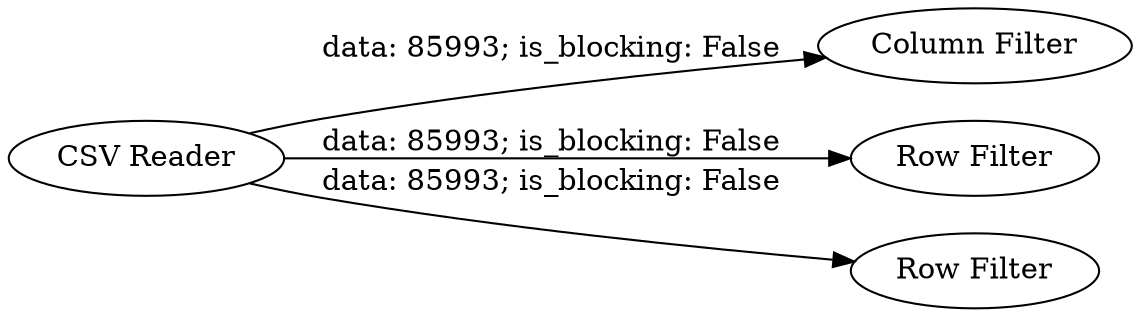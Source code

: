 digraph {
	"-2170336752314129018_5" [label="Column Filter"]
	"-2170336752314129018_4" [label="Row Filter"]
	"-2170336752314129018_1" [label="CSV Reader"]
	"-2170336752314129018_3" [label="Row Filter"]
	"-2170336752314129018_1" -> "-2170336752314129018_5" [label="data: 85993; is_blocking: False"]
	"-2170336752314129018_1" -> "-2170336752314129018_3" [label="data: 85993; is_blocking: False"]
	"-2170336752314129018_1" -> "-2170336752314129018_4" [label="data: 85993; is_blocking: False"]
	rankdir=LR
}
